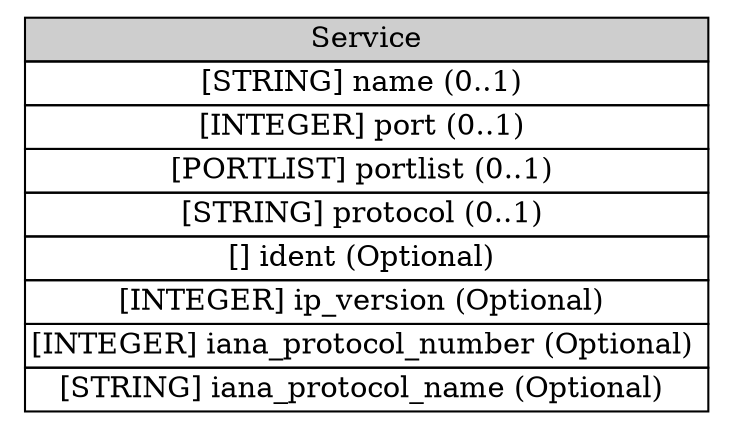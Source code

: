 digraph Service {
	graph [rankdir=LR];
	node [label="\N"];
	graph [bb="0,0,334,188"];
	Service [label=<<table BORDER="0" CELLBORDER="1" CELLSPACING="0"> <tr > <td BGCOLOR="#CECECE" HREF="#" TITLE="The Service class describes network services on sources and targets. It can identify services by name, port, and protocol. When Service occurs as an aggregate class of Source, it is understood that the service is one from which activity of interest is originating; and that the service is &quot;attached&quot; to the Node, Process, and User information also contained in Source. Likewise, when Service occurs as an aggregate class of Target, it is understood that the service is one to which activity of interest is being directed; and that the service is &quot;attached&quot; to the Node, Process, and User information also contained in Target. If Service occurs in both Source and Target, then information in both locations should be the same. If information is the same in both locations and implementers wish to carry it in only one location, they should specify it as an aggregate of the Target class. ">Service</td> </tr>" %<tr><td HREF="#" TITLE="The name of the service.  Whenever possible, the name from the IANA list of well-known ports SHOULD be used.">[STRING] name (0..1) </td></tr>%<tr><td HREF="#" TITLE="The port number being used.">[INTEGER] port (0..1) </td></tr>%<tr><td HREF="#" TITLE="A list of port numbers being used; see Section 3.2.8 for formatting rules.  If a portlist is given, the iana_protocol_number and iana_protocol_name MUST apply to all the elements of the list.">[PORTLIST] portlist (0..1) </td></tr>%<tr><td HREF="#" TITLE="Additional information about the protocol being used.  The intent of the protocol field is to carry additional information related to the protocol being used when the &lt;Service&gt; attributes iana_protocol_number or/and iana_protocol_name are filed.">[STRING] protocol (0..1) </td></tr>%<tr><td HREF="#" TITLE="A unique identifier for the service; see Section 3.2.9.">[] ident (Optional) </td></tr>%<tr><td HREF="#" TITLE="The IP version number.">[INTEGER] ip_version (Optional) </td></tr>%<tr><td HREF="#" TITLE="The IANA protocol number.">[INTEGER] iana_protocol_number (Optional) </td></tr>%<tr><td HREF="#" TITLE="The IANA protocol name.">[STRING] iana_protocol_name (Optional) </td></tr>%</table>>, shape=plaintext, pos="167,94", width="4.6111", height="2.625"];
}
